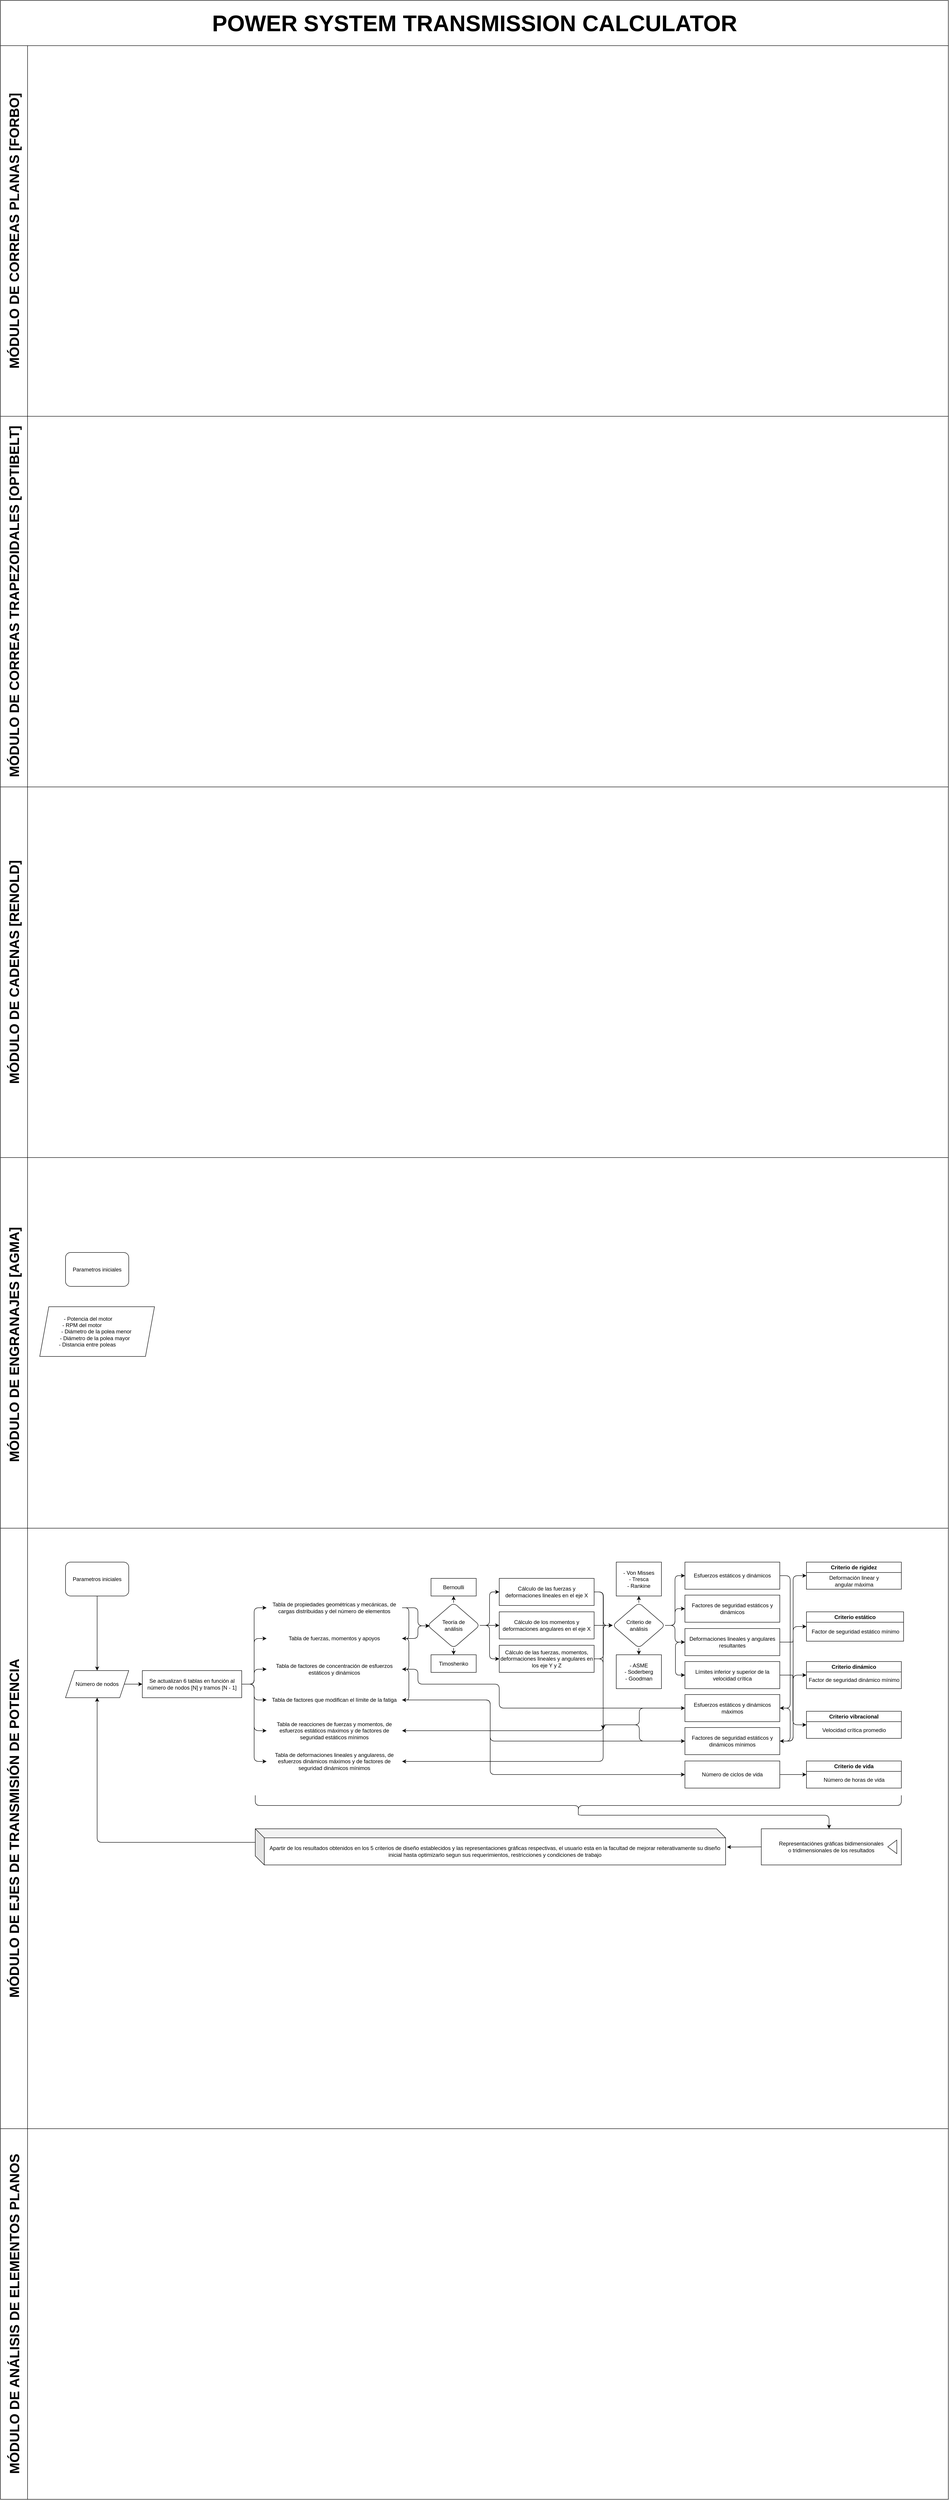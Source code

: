 <mxfile>
    <diagram id="_k8TURm8gIdta8wLQPci" name="Page-1">
        <mxGraphModel dx="481" dy="755" grid="1" gridSize="10" guides="1" tooltips="1" connect="1" arrows="1" fold="1" page="0" pageScale="1" pageWidth="583" pageHeight="413" math="0" shadow="0">
            <root>
                <mxCell id="0"/>
                <mxCell id="1" parent="0"/>
                <mxCell id="142" value="POWER SYSTEM TRANSMISSION CALCULATOR" style="swimlane;childLayout=stackLayout;resizeParent=1;resizeParentMax=0;horizontal=1;startSize=100;horizontalStack=0;html=1;fontSize=50;" parent="1" vertex="1">
                    <mxGeometry x="40" y="-280" width="2098" height="5528.5" as="geometry"/>
                </mxCell>
                <mxCell id="147" value="MÓDULO DE CORREAS PLANAS [FORBO]" style="swimlane;startSize=60;horizontal=0;html=1;fontSize=30;" vertex="1" parent="142">
                    <mxGeometry y="100" width="2098" height="820" as="geometry"/>
                </mxCell>
                <mxCell id="146" value="MÓDULO DE CORREAS TRAPEZOIDALES [OPTIBELT]" style="swimlane;startSize=60;horizontal=0;html=1;fontSize=30;" vertex="1" parent="142">
                    <mxGeometry y="920" width="2098" height="820" as="geometry"/>
                </mxCell>
                <mxCell id="145" value="MÓDULO DE CADENAS [RENOLD]" style="swimlane;startSize=60;horizontal=0;html=1;fontSize=30;" vertex="1" parent="142">
                    <mxGeometry y="1740" width="2098" height="820" as="geometry"/>
                </mxCell>
                <mxCell id="144" value="MÓDULO DE ENGRANAJES [AGMA]&amp;nbsp;" style="swimlane;startSize=60;horizontal=0;html=1;fontSize=30;" vertex="1" parent="142">
                    <mxGeometry y="2560" width="2098" height="820" as="geometry"/>
                </mxCell>
                <mxCell id="151" value="Parametros iniciales" style="rounded=1;whiteSpace=wrap;html=1;comic=0;" vertex="1" parent="144">
                    <mxGeometry x="144" y="210" width="140" height="75" as="geometry"/>
                </mxCell>
                <mxCell id="152" value="&lt;div style=&quot;&quot;&gt;&lt;span style=&quot;background-color: initial;&quot;&gt;- Potencia del motor&amp;nbsp; &amp;nbsp; &amp;nbsp; &amp;nbsp; &amp;nbsp; &amp;nbsp;&amp;nbsp;&lt;/span&gt;&lt;/div&gt;&lt;div style=&quot;&quot;&gt;&lt;span style=&quot;background-color: initial;&quot;&gt;- RPM del motor&amp;nbsp; &amp;nbsp; &amp;nbsp; &amp;nbsp; &amp;nbsp; &amp;nbsp; &amp;nbsp; &amp;nbsp; &amp;nbsp; &amp;nbsp;&amp;nbsp;&lt;/span&gt;&lt;/div&gt;&lt;div style=&quot;&quot;&gt;&lt;span style=&quot;background-color: initial;&quot;&gt;- Diámetro de la polea menor&amp;nbsp;&lt;/span&gt;&lt;/div&gt;&lt;div style=&quot;&quot;&gt;&lt;span style=&quot;background-color: initial;&quot;&gt;- Diámetro de la polea mayor&amp;nbsp; &amp;nbsp;&lt;/span&gt;&lt;/div&gt;&lt;div style=&quot;&quot;&gt;&lt;span style=&quot;background-color: initial;&quot;&gt;- Distancia entre poleas&amp;nbsp; &amp;nbsp; &amp;nbsp; &amp;nbsp; &amp;nbsp; &amp;nbsp; &amp;nbsp;&lt;/span&gt;&lt;/div&gt;" style="shape=parallelogram;perimeter=parallelogramPerimeter;whiteSpace=wrap;html=1;fixedSize=1;align=center;" vertex="1" parent="144">
                    <mxGeometry x="87" y="330" width="254" height="110" as="geometry"/>
                </mxCell>
                <mxCell id="143" value="MÓDULO DE EJES DE TRANSMISIÓN DE POTENCIA" style="swimlane;startSize=60;horizontal=0;html=1;fontSize=30;" parent="142" vertex="1">
                    <mxGeometry y="3380" width="2098" height="1328.5" as="geometry"/>
                </mxCell>
                <mxCell id="2" value="Parametros iniciales" style="rounded=1;whiteSpace=wrap;html=1;comic=0;" parent="143" vertex="1">
                    <mxGeometry x="144" y="75" width="140" height="75" as="geometry"/>
                </mxCell>
                <mxCell id="3" value="Número de nodos" style="shape=parallelogram;perimeter=parallelogramPerimeter;whiteSpace=wrap;html=1;fixedSize=1;" parent="143" vertex="1">
                    <mxGeometry x="144" y="315" width="140" height="60" as="geometry"/>
                </mxCell>
                <mxCell id="19" style="edgeStyle=orthogonalEdgeStyle;html=1;exitX=0.5;exitY=1;exitDx=0;exitDy=0;entryX=0.5;entryY=0;entryDx=0;entryDy=0;strokeColor=default;" parent="143" source="2" target="3" edge="1">
                    <mxGeometry relative="1" as="geometry"/>
                </mxCell>
                <mxCell id="4" value="Se actualizan 6 tablas en función al número de nodos [N] y tramos [N - 1]" style="rounded=0;whiteSpace=wrap;html=1;" parent="143" vertex="1">
                    <mxGeometry x="314" y="315" width="220" height="60" as="geometry"/>
                </mxCell>
                <mxCell id="20" style="edgeStyle=orthogonalEdgeStyle;html=1;exitX=1;exitY=0.5;exitDx=0;exitDy=0;entryX=0;entryY=0.5;entryDx=0;entryDy=0;strokeColor=default;" parent="143" source="3" target="4" edge="1">
                    <mxGeometry relative="1" as="geometry"/>
                </mxCell>
                <mxCell id="5" value="Tabla de propiedades geométricas y mecánicas, de cargas distribuidas y del número de elementos" style="text;html=1;strokeColor=none;fillColor=none;align=center;verticalAlign=middle;whiteSpace=wrap;rounded=0;comic=0;" parent="143" vertex="1">
                    <mxGeometry x="589" y="151" width="300" height="50" as="geometry"/>
                </mxCell>
                <mxCell id="14" style="edgeStyle=orthogonalEdgeStyle;html=1;exitX=1;exitY=0.5;exitDx=0;exitDy=0;entryX=0;entryY=0.5;entryDx=0;entryDy=0;strokeColor=default;" parent="143" source="4" target="5" edge="1">
                    <mxGeometry relative="1" as="geometry"/>
                </mxCell>
                <mxCell id="6" value="Tabla de fuerzas, momentos y apoyos&lt;br&gt;" style="text;html=1;strokeColor=none;fillColor=none;align=center;verticalAlign=middle;whiteSpace=wrap;rounded=0;comic=0;" parent="143" vertex="1">
                    <mxGeometry x="589" y="219" width="300" height="50" as="geometry"/>
                </mxCell>
                <mxCell id="15" style="edgeStyle=orthogonalEdgeStyle;html=1;exitX=1;exitY=0.5;exitDx=0;exitDy=0;entryX=0;entryY=0.5;entryDx=0;entryDy=0;strokeColor=default;" parent="143" source="4" target="6" edge="1">
                    <mxGeometry relative="1" as="geometry"/>
                </mxCell>
                <mxCell id="22" style="edgeStyle=orthogonalEdgeStyle;html=1;exitX=1;exitY=0.5;exitDx=0;exitDy=0;entryX=1;entryY=0.5;entryDx=0;entryDy=0;strokeColor=default;" parent="143" source="5" target="6" edge="1">
                    <mxGeometry relative="1" as="geometry">
                        <Array as="points">
                            <mxPoint x="904" y="176"/>
                            <mxPoint x="904" y="244"/>
                        </Array>
                    </mxGeometry>
                </mxCell>
                <mxCell id="7" value="Tabla de factores de concentración de esfuerzos estáticos y dinámicos" style="text;html=1;strokeColor=none;fillColor=none;align=center;verticalAlign=middle;whiteSpace=wrap;rounded=0;comic=0;" parent="143" vertex="1">
                    <mxGeometry x="589" y="287" width="300" height="50" as="geometry"/>
                </mxCell>
                <mxCell id="16" style="edgeStyle=orthogonalEdgeStyle;html=1;exitX=1;exitY=0.5;exitDx=0;exitDy=0;entryX=0;entryY=0.5;entryDx=0;entryDy=0;strokeColor=default;" parent="143" source="4" target="7" edge="1">
                    <mxGeometry relative="1" as="geometry"/>
                </mxCell>
                <mxCell id="23" style="edgeStyle=orthogonalEdgeStyle;html=1;exitX=1;exitY=0.5;exitDx=0;exitDy=0;entryX=1;entryY=0.5;entryDx=0;entryDy=0;strokeColor=default;" parent="143" source="6" target="7" edge="1">
                    <mxGeometry relative="1" as="geometry">
                        <Array as="points">
                            <mxPoint x="904" y="244"/>
                            <mxPoint x="904" y="312"/>
                        </Array>
                    </mxGeometry>
                </mxCell>
                <mxCell id="8" value="Tabla de factores que modifican el límite de la fatiga" style="text;html=1;strokeColor=none;fillColor=none;align=center;verticalAlign=middle;whiteSpace=wrap;rounded=0;comic=0;" parent="143" vertex="1">
                    <mxGeometry x="589" y="355" width="300" height="50" as="geometry"/>
                </mxCell>
                <mxCell id="13" style="edgeStyle=orthogonalEdgeStyle;html=1;exitX=1;exitY=0.5;exitDx=0;exitDy=0;entryX=0;entryY=0.5;entryDx=0;entryDy=0;strokeColor=default;" parent="143" source="4" target="8" edge="1">
                    <mxGeometry relative="1" as="geometry"/>
                </mxCell>
                <mxCell id="27" style="edgeStyle=orthogonalEdgeStyle;html=1;exitX=1;exitY=0.5;exitDx=0;exitDy=0;entryX=1;entryY=0.5;entryDx=0;entryDy=0;strokeColor=default;" parent="143" source="7" target="8" edge="1">
                    <mxGeometry relative="1" as="geometry">
                        <Array as="points">
                            <mxPoint x="904" y="312"/>
                            <mxPoint x="904" y="380"/>
                        </Array>
                    </mxGeometry>
                </mxCell>
                <mxCell id="9" value="Tabla de reacciones de fuerzas y momentos, de esfuerzos estáticos máximos y de factores de seguridad estáticos mínimos" style="text;html=1;strokeColor=none;fillColor=none;align=center;verticalAlign=middle;whiteSpace=wrap;rounded=0;comic=0;" parent="143" vertex="1">
                    <mxGeometry x="589" y="423" width="300" height="50" as="geometry"/>
                </mxCell>
                <mxCell id="17" style="edgeStyle=orthogonalEdgeStyle;html=1;exitX=1;exitY=0.5;exitDx=0;exitDy=0;entryX=0;entryY=0.5;entryDx=0;entryDy=0;strokeColor=default;" parent="143" source="4" target="9" edge="1">
                    <mxGeometry relative="1" as="geometry"/>
                </mxCell>
                <mxCell id="10" value="Tabla de deformaciones lineales y angularess, de esfuerzos dinámicos máximos y de factores de seguridad dinámicos mínimos" style="text;html=1;strokeColor=none;fillColor=none;align=center;verticalAlign=middle;whiteSpace=wrap;rounded=0;comic=0;" parent="143" vertex="1">
                    <mxGeometry x="589" y="491" width="300" height="50" as="geometry"/>
                </mxCell>
                <mxCell id="18" style="edgeStyle=orthogonalEdgeStyle;html=1;exitX=1;exitY=0.5;exitDx=0;exitDy=0;entryX=0;entryY=0.5;entryDx=0;entryDy=0;strokeColor=default;" parent="143" source="4" target="10" edge="1">
                    <mxGeometry relative="1" as="geometry"/>
                </mxCell>
                <mxCell id="28" value="Teoría de&lt;br&gt;análisis" style="rhombus;whiteSpace=wrap;html=1;rounded=1;comic=0;" parent="143" vertex="1">
                    <mxGeometry x="945" y="165" width="116" height="100" as="geometry"/>
                </mxCell>
                <mxCell id="57" style="edgeStyle=orthogonalEdgeStyle;html=1;exitX=1;exitY=0.5;exitDx=0;exitDy=0;entryX=0.043;entryY=0.51;entryDx=0;entryDy=0;entryPerimeter=0;" parent="143" source="5" target="28" edge="1">
                    <mxGeometry relative="1" as="geometry">
                        <Array as="points">
                            <mxPoint x="924" y="176"/>
                            <mxPoint x="924" y="216"/>
                        </Array>
                    </mxGeometry>
                </mxCell>
                <mxCell id="58" style="edgeStyle=orthogonalEdgeStyle;html=1;exitX=1;exitY=0.5;exitDx=0;exitDy=0;entryX=0.039;entryY=0.51;entryDx=0;entryDy=0;entryPerimeter=0;" parent="143" source="6" target="28" edge="1">
                    <mxGeometry relative="1" as="geometry">
                        <Array as="points">
                            <mxPoint x="924" y="244"/>
                            <mxPoint x="924" y="216"/>
                        </Array>
                    </mxGeometry>
                </mxCell>
                <mxCell id="34" value="Bernoulli" style="rounded=0;whiteSpace=wrap;html=1;comic=0;" parent="143" vertex="1">
                    <mxGeometry x="953" y="111" width="100" height="39" as="geometry"/>
                </mxCell>
                <mxCell id="52" style="edgeStyle=orthogonalEdgeStyle;html=1;exitX=0.5;exitY=0;exitDx=0;exitDy=0;entryX=0.5;entryY=1;entryDx=0;entryDy=0;" parent="143" source="28" target="34" edge="1">
                    <mxGeometry relative="1" as="geometry"/>
                </mxCell>
                <mxCell id="35" value="Timoshenko" style="rounded=0;whiteSpace=wrap;html=1;comic=0;" parent="143" vertex="1">
                    <mxGeometry x="953" y="280" width="100" height="39" as="geometry"/>
                </mxCell>
                <mxCell id="36" style="edgeStyle=orthogonalEdgeStyle;html=1;exitX=0.5;exitY=1;exitDx=0;exitDy=0;entryX=0.5;entryY=0;entryDx=0;entryDy=0;strokeColor=default;" parent="143" source="28" target="35" edge="1">
                    <mxGeometry relative="1" as="geometry"/>
                </mxCell>
                <mxCell id="82" style="edgeStyle=orthogonalEdgeStyle;html=1;exitX=1;exitY=0.5;exitDx=0;exitDy=0;entryX=1;entryY=0.5;entryDx=0;entryDy=0;jumpStyle=arc;jumpSize=20;" parent="143" source="54" target="9" edge="1">
                    <mxGeometry relative="1" as="geometry">
                        <Array as="points">
                            <mxPoint x="1334" y="141"/>
                            <mxPoint x="1334" y="448"/>
                        </Array>
                    </mxGeometry>
                </mxCell>
                <mxCell id="54" value="Cálculo de las fuerzas y deformaciones lineales en el eje X" style="rounded=0;whiteSpace=wrap;html=1;" parent="143" vertex="1">
                    <mxGeometry x="1104" y="111" width="210" height="60" as="geometry"/>
                </mxCell>
                <mxCell id="60" style="edgeStyle=orthogonalEdgeStyle;html=1;exitX=1;exitY=0.5;exitDx=0;exitDy=0;entryX=0;entryY=0.5;entryDx=0;entryDy=0;" parent="143" source="28" target="54" edge="1">
                    <mxGeometry relative="1" as="geometry"/>
                </mxCell>
                <mxCell id="55" value="Cálculo de los momentos y deformaciones angulares en el eje X" style="rounded=0;whiteSpace=wrap;html=1;" parent="143" vertex="1">
                    <mxGeometry x="1104" y="185" width="210" height="60" as="geometry"/>
                </mxCell>
                <mxCell id="59" style="edgeStyle=orthogonalEdgeStyle;html=1;exitX=1;exitY=0.5;exitDx=0;exitDy=0;entryX=0;entryY=0.5;entryDx=0;entryDy=0;" parent="143" source="28" target="55" edge="1">
                    <mxGeometry relative="1" as="geometry"/>
                </mxCell>
                <mxCell id="83" style="edgeStyle=orthogonalEdgeStyle;html=1;exitX=1;exitY=0.5;exitDx=0;exitDy=0;entryX=1;entryY=0.5;entryDx=0;entryDy=0;jumpStyle=arc;jumpSize=20;" parent="143" source="56" target="10" edge="1">
                    <mxGeometry relative="1" as="geometry">
                        <Array as="points">
                            <mxPoint x="1334" y="289"/>
                            <mxPoint x="1334" y="516"/>
                        </Array>
                    </mxGeometry>
                </mxCell>
                <mxCell id="56" value="Cálculo de las fuerzas, momentos, deformaciones lineales y angulares en los eje Y y Z" style="rounded=0;whiteSpace=wrap;html=1;" parent="143" vertex="1">
                    <mxGeometry x="1104" y="259" width="210" height="60" as="geometry"/>
                </mxCell>
                <mxCell id="61" style="edgeStyle=orthogonalEdgeStyle;html=1;exitX=1;exitY=0.5;exitDx=0;exitDy=0;entryX=0;entryY=0.5;entryDx=0;entryDy=0;" parent="143" source="28" target="56" edge="1">
                    <mxGeometry relative="1" as="geometry"/>
                </mxCell>
                <mxCell id="68" value="Criterio de&lt;br&gt;análisis" style="rhombus;whiteSpace=wrap;html=1;rounded=1;comic=0;" parent="143" vertex="1">
                    <mxGeometry x="1355" y="165" width="116" height="100" as="geometry"/>
                </mxCell>
                <mxCell id="71" style="edgeStyle=orthogonalEdgeStyle;html=1;exitX=1;exitY=0.5;exitDx=0;exitDy=0;entryX=0;entryY=0.5;entryDx=0;entryDy=0;" parent="143" source="54" target="68" edge="1">
                    <mxGeometry relative="1" as="geometry"/>
                </mxCell>
                <mxCell id="73" style="edgeStyle=orthogonalEdgeStyle;html=1;exitX=1;exitY=0.5;exitDx=0;exitDy=0;entryX=0;entryY=0.5;entryDx=0;entryDy=0;" parent="143" source="55" target="68" edge="1">
                    <mxGeometry relative="1" as="geometry"/>
                </mxCell>
                <mxCell id="72" style="edgeStyle=orthogonalEdgeStyle;html=1;exitX=1;exitY=0.5;exitDx=0;exitDy=0;entryX=0;entryY=0.5;entryDx=0;entryDy=0;" parent="143" source="56" target="68" edge="1">
                    <mxGeometry relative="1" as="geometry"/>
                </mxCell>
                <mxCell id="69" value="- Von Misses&lt;br&gt;- Tresca&lt;br&gt;- Rankine" style="rounded=0;whiteSpace=wrap;html=1;comic=0;" parent="143" vertex="1">
                    <mxGeometry x="1363" y="75" width="100" height="75" as="geometry"/>
                </mxCell>
                <mxCell id="67" style="edgeStyle=orthogonalEdgeStyle;html=1;exitX=0.5;exitY=0;exitDx=0;exitDy=0;entryX=0.5;entryY=1;entryDx=0;entryDy=0;" parent="143" source="68" target="69" edge="1">
                    <mxGeometry relative="1" as="geometry"/>
                </mxCell>
                <mxCell id="70" value="- ASME&lt;br&gt;- Soderberg&lt;br&gt;- Goodman" style="rounded=0;whiteSpace=wrap;html=1;comic=0;" parent="143" vertex="1">
                    <mxGeometry x="1363" y="280" width="100" height="75" as="geometry"/>
                </mxCell>
                <mxCell id="66" style="edgeStyle=orthogonalEdgeStyle;html=1;exitX=0.5;exitY=1;exitDx=0;exitDy=0;entryX=0.5;entryY=0;entryDx=0;entryDy=0;strokeColor=default;" parent="143" source="68" target="70" edge="1">
                    <mxGeometry relative="1" as="geometry"/>
                </mxCell>
                <mxCell id="74" value="Esfuerzos estáticos y dinámicos" style="rounded=0;whiteSpace=wrap;html=1;" parent="143" vertex="1">
                    <mxGeometry x="1515" y="75" width="210" height="60" as="geometry"/>
                </mxCell>
                <mxCell id="78" style="edgeStyle=orthogonalEdgeStyle;html=1;exitX=1;exitY=0.5;exitDx=0;exitDy=0;entryX=0;entryY=0.5;entryDx=0;entryDy=0;" parent="143" source="68" target="74" edge="1">
                    <mxGeometry relative="1" as="geometry"/>
                </mxCell>
                <mxCell id="75" value="Límites inferior y superior de la velocidad crítica" style="rounded=0;whiteSpace=wrap;html=1;" parent="143" vertex="1">
                    <mxGeometry x="1515" y="295" width="210" height="60" as="geometry"/>
                </mxCell>
                <mxCell id="76" value="Factores de seguridad estáticos y dinámicos" style="rounded=0;whiteSpace=wrap;html=1;" parent="143" vertex="1">
                    <mxGeometry x="1515" y="148" width="210" height="60" as="geometry"/>
                </mxCell>
                <mxCell id="79" style="edgeStyle=orthogonalEdgeStyle;html=1;exitX=1;exitY=0.5;exitDx=0;exitDy=0;entryX=0;entryY=0.5;entryDx=0;entryDy=0;" parent="143" source="68" target="76" edge="1">
                    <mxGeometry relative="1" as="geometry"/>
                </mxCell>
                <mxCell id="98" style="edgeStyle=orthogonalEdgeStyle;html=1;exitX=0;exitY=0.5;exitDx=0;exitDy=0;entryX=0;entryY=0.5;entryDx=0;entryDy=0;" parent="143" source="77" target="75" edge="1">
                    <mxGeometry relative="1" as="geometry">
                        <Array as="points">
                            <mxPoint x="1494" y="252"/>
                            <mxPoint x="1494" y="325"/>
                        </Array>
                    </mxGeometry>
                </mxCell>
                <mxCell id="77" value="Deformaciones lineales y angulares resultantes" style="rounded=0;whiteSpace=wrap;html=1;" parent="143" vertex="1">
                    <mxGeometry x="1515" y="222" width="210" height="60" as="geometry"/>
                </mxCell>
                <mxCell id="80" style="edgeStyle=orthogonalEdgeStyle;html=1;exitX=1;exitY=0.5;exitDx=0;exitDy=0;entryX=0;entryY=0.5;entryDx=0;entryDy=0;" parent="143" source="68" target="77" edge="1">
                    <mxGeometry relative="1" as="geometry"/>
                </mxCell>
                <mxCell id="102" style="edgeStyle=orthogonalEdgeStyle;jumpStyle=arc;jumpSize=20;html=1;exitX=0;exitY=0.5;exitDx=0;exitDy=0;" parent="143" source="84" edge="1">
                    <mxGeometry relative="1" as="geometry">
                        <mxPoint x="1334" y="445" as="targetPoint"/>
                        <Array as="points">
                            <mxPoint x="1414" y="471"/>
                            <mxPoint x="1414" y="435"/>
                        </Array>
                    </mxGeometry>
                </mxCell>
                <mxCell id="84" value="Factores de seguridad estáticos y dinámicos mínimos" style="rounded=0;whiteSpace=wrap;html=1;" parent="143" vertex="1">
                    <mxGeometry x="1515" y="441" width="210" height="60" as="geometry"/>
                </mxCell>
                <mxCell id="89" style="edgeStyle=orthogonalEdgeStyle;html=1;exitX=1;exitY=0.5;exitDx=0;exitDy=0;entryX=0;entryY=0.5;entryDx=0;entryDy=0;" parent="143" source="8" target="84" edge="1">
                    <mxGeometry relative="1" as="geometry">
                        <Array as="points">
                            <mxPoint x="1084" y="380"/>
                            <mxPoint x="1084" y="471"/>
                        </Array>
                    </mxGeometry>
                </mxCell>
                <mxCell id="85" value="Número de ciclos de vida" style="rounded=0;whiteSpace=wrap;html=1;" parent="143" vertex="1">
                    <mxGeometry x="1515" y="515" width="210" height="60" as="geometry"/>
                </mxCell>
                <mxCell id="90" style="edgeStyle=orthogonalEdgeStyle;html=1;exitX=1;exitY=0.5;exitDx=0;exitDy=0;entryX=0;entryY=0.5;entryDx=0;entryDy=0;" parent="143" source="8" target="85" edge="1">
                    <mxGeometry relative="1" as="geometry">
                        <Array as="points">
                            <mxPoint x="1084" y="380"/>
                            <mxPoint x="1084" y="545"/>
                        </Array>
                    </mxGeometry>
                </mxCell>
                <mxCell id="99" style="edgeStyle=orthogonalEdgeStyle;html=1;exitX=1;exitY=0.5;exitDx=0;exitDy=0;entryX=1;entryY=0.5;entryDx=0;entryDy=0;" parent="143" source="86" target="84" edge="1">
                    <mxGeometry relative="1" as="geometry">
                        <Array as="points">
                            <mxPoint x="1748" y="398"/>
                            <mxPoint x="1748" y="471"/>
                        </Array>
                    </mxGeometry>
                </mxCell>
                <mxCell id="101" style="edgeStyle=orthogonalEdgeStyle;jumpStyle=arc;jumpSize=20;html=1;exitX=0;exitY=0.5;exitDx=0;exitDy=0;" parent="143" source="86" edge="1">
                    <mxGeometry relative="1" as="geometry">
                        <mxPoint x="1334" y="445" as="targetPoint"/>
                        <Array as="points">
                            <mxPoint x="1414" y="398"/>
                            <mxPoint x="1414" y="435"/>
                            <mxPoint x="1334" y="435"/>
                        </Array>
                    </mxGeometry>
                </mxCell>
                <mxCell id="86" value="Esfuerzos estáticos y dinámicos máximos" style="rounded=0;whiteSpace=wrap;html=1;" parent="143" vertex="1">
                    <mxGeometry x="1515" y="368" width="210" height="60" as="geometry"/>
                </mxCell>
                <mxCell id="91" style="edgeStyle=orthogonalEdgeStyle;html=1;exitX=1;exitY=0.5;exitDx=0;exitDy=0;entryX=0;entryY=0.5;entryDx=0;entryDy=0;" parent="143" source="7" target="86" edge="1">
                    <mxGeometry relative="1" as="geometry">
                        <Array as="points">
                            <mxPoint x="924" y="312"/>
                            <mxPoint x="924" y="345"/>
                            <mxPoint x="1104" y="345"/>
                            <mxPoint x="1104" y="398"/>
                        </Array>
                    </mxGeometry>
                </mxCell>
                <mxCell id="93" style="edgeStyle=orthogonalEdgeStyle;html=1;exitX=1;exitY=0.5;exitDx=0;exitDy=0;entryX=1;entryY=0.5;entryDx=0;entryDy=0;" parent="143" source="74" target="86" edge="1">
                    <mxGeometry relative="1" as="geometry">
                        <Array as="points">
                            <mxPoint x="1748" y="105"/>
                            <mxPoint x="1748" y="398"/>
                        </Array>
                    </mxGeometry>
                </mxCell>
                <mxCell id="103" value="Criterio de rigidez" style="swimlane;whiteSpace=wrap;html=1;container=0;" parent="143" vertex="1">
                    <mxGeometry x="1784" y="75" width="210" height="60" as="geometry"/>
                </mxCell>
                <mxCell id="106" value="Deformación linear y &lt;br&gt;angular máxima" style="text;html=1;align=center;verticalAlign=middle;resizable=0;points=[];autosize=1;strokeColor=none;fillColor=none;" parent="103" vertex="1">
                    <mxGeometry x="40" y="22" width="130" height="40" as="geometry"/>
                </mxCell>
                <mxCell id="129" style="edgeStyle=orthogonalEdgeStyle;jumpStyle=arc;jumpSize=20;html=1;exitX=1;exitY=0.5;exitDx=0;exitDy=0;entryX=0;entryY=0.5;entryDx=0;entryDy=0;" parent="143" source="77" target="103" edge="1">
                    <mxGeometry relative="1" as="geometry"/>
                </mxCell>
                <mxCell id="118" value="Criterio estático" style="swimlane;whiteSpace=wrap;html=1;container=0;" parent="143" vertex="1">
                    <mxGeometry x="1784" y="185" width="215" height="65" as="geometry"/>
                </mxCell>
                <mxCell id="130" style="edgeStyle=orthogonalEdgeStyle;jumpStyle=arc;jumpSize=20;html=1;exitX=1;exitY=0.5;exitDx=0;exitDy=0;entryX=0;entryY=0.5;entryDx=0;entryDy=0;" parent="143" source="84" target="118" edge="1">
                    <mxGeometry relative="1" as="geometry"/>
                </mxCell>
                <mxCell id="122" value="Criterio dinámico" style="swimlane;whiteSpace=wrap;html=1;container=0;" parent="143" vertex="1">
                    <mxGeometry x="1784" y="295" width="210" height="60" as="geometry"/>
                </mxCell>
                <mxCell id="131" style="edgeStyle=orthogonalEdgeStyle;jumpStyle=arc;jumpSize=20;html=1;exitX=1;exitY=0.5;exitDx=0;exitDy=0;entryX=0;entryY=0.5;entryDx=0;entryDy=0;" parent="143" source="84" target="122" edge="1">
                    <mxGeometry relative="1" as="geometry"/>
                </mxCell>
                <mxCell id="124" value="Criterio vibracional" style="swimlane;whiteSpace=wrap;html=1;container=0;" parent="143" vertex="1">
                    <mxGeometry x="1784" y="405" width="210" height="60" as="geometry"/>
                </mxCell>
                <mxCell id="132" style="edgeStyle=orthogonalEdgeStyle;jumpStyle=arc;jumpSize=20;html=1;exitX=1;exitY=0.5;exitDx=0;exitDy=0;entryX=0;entryY=0.5;entryDx=0;entryDy=0;" parent="143" source="75" target="124" edge="1">
                    <mxGeometry relative="1" as="geometry">
                        <Array as="points">
                            <mxPoint x="1754" y="325"/>
                            <mxPoint x="1754" y="435"/>
                        </Array>
                    </mxGeometry>
                </mxCell>
                <mxCell id="126" value="Criterio de vida" style="swimlane;whiteSpace=wrap;html=1;container=0;" parent="143" vertex="1">
                    <mxGeometry x="1784" y="515" width="210" height="60" as="geometry"/>
                </mxCell>
                <mxCell id="133" style="edgeStyle=orthogonalEdgeStyle;jumpStyle=arc;jumpSize=20;html=1;exitX=1;exitY=0.5;exitDx=0;exitDy=0;entryX=0;entryY=0.5;entryDx=0;entryDy=0;" parent="143" source="85" target="126" edge="1">
                    <mxGeometry relative="1" as="geometry"/>
                </mxCell>
                <mxCell id="119" value="Factor de seguridad estático mínimo" style="text;html=1;align=center;verticalAlign=middle;resizable=0;points=[];autosize=1;strokeColor=none;fillColor=none;" parent="143" vertex="1">
                    <mxGeometry x="1782" y="214" width="220" height="30" as="geometry"/>
                </mxCell>
                <mxCell id="123" value="Factor de seguridad dinámico mínimo" style="text;html=1;align=center;verticalAlign=middle;resizable=0;points=[];autosize=1;strokeColor=none;fillColor=none;" parent="143" vertex="1">
                    <mxGeometry x="1779" y="321" width="220" height="30" as="geometry"/>
                </mxCell>
                <mxCell id="125" value="Velocidad crítica promedio" style="text;html=1;align=center;verticalAlign=middle;resizable=0;points=[];autosize=1;strokeColor=none;fillColor=none;" parent="143" vertex="1">
                    <mxGeometry x="1809" y="432" width="160" height="30" as="geometry"/>
                </mxCell>
                <mxCell id="127" value="Número de horas de vida" style="text;html=1;align=center;verticalAlign=middle;resizable=0;points=[];autosize=1;strokeColor=none;fillColor=none;" parent="143" vertex="1">
                    <mxGeometry x="1809" y="542" width="160" height="30" as="geometry"/>
                </mxCell>
                <mxCell id="141" style="edgeStyle=orthogonalEdgeStyle;jumpStyle=arc;jumpSize=20;html=1;exitX=0;exitY=0;exitDx=0;exitDy=30;exitPerimeter=0;entryX=0.5;entryY=1;entryDx=0;entryDy=0;" parent="143" source="134" target="3" edge="1">
                    <mxGeometry relative="1" as="geometry"/>
                </mxCell>
                <mxCell id="134" value="Apartir de los resultados obtenidos en los 5 criterios de diseño establecidos y las representaciones gráficas respectivas, el usuario esta en la facultad de mejorar reiterativamente su diseño inicial hasta optimizarlo segun sus requerimientos, restricciones y condiciones de trabajo" style="shape=cube;whiteSpace=wrap;html=1;boundedLbl=1;backgroundOutline=1;darkOpacity=0.05;darkOpacity2=0.1;" parent="143" vertex="1">
                    <mxGeometry x="564" y="665" width="1041" height="80" as="geometry"/>
                </mxCell>
                <mxCell id="140" style="edgeStyle=orthogonalEdgeStyle;jumpStyle=arc;jumpSize=20;html=1;exitX=0;exitY=0.5;exitDx=0;exitDy=0;entryX=1.003;entryY=0.506;entryDx=0;entryDy=0;entryPerimeter=0;" parent="143" source="135" target="134" edge="1">
                    <mxGeometry relative="1" as="geometry"/>
                </mxCell>
                <mxCell id="135" value="Representaciónes gráficas bidimensionales&lt;br&gt;o tridimensionales de los resultados" style="html=1;whiteSpace=wrap;container=1;recursiveResize=0;collapsible=0;" parent="143" vertex="1">
                    <mxGeometry x="1684" y="665" width="310" height="80" as="geometry"/>
                </mxCell>
                <mxCell id="136" value="" style="triangle;html=1;whiteSpace=wrap;rotation=-180;" parent="135" vertex="1">
                    <mxGeometry x="280" y="25" width="20" height="30" as="geometry"/>
                </mxCell>
                <mxCell id="139" style="edgeStyle=orthogonalEdgeStyle;jumpStyle=arc;jumpSize=20;html=1;exitX=0.1;exitY=0.5;exitDx=0;exitDy=0;exitPerimeter=0;" parent="143" source="138" edge="1">
                    <mxGeometry relative="1" as="geometry">
                        <mxPoint x="1834" y="665" as="targetPoint"/>
                        <Array as="points">
                            <mxPoint x="1279" y="635"/>
                            <mxPoint x="1834" y="635"/>
                            <mxPoint x="1834" y="665"/>
                        </Array>
                    </mxGeometry>
                </mxCell>
                <mxCell id="138" value="" style="shape=curlyBracket;whiteSpace=wrap;html=1;rounded=1;flipH=1;labelPosition=right;verticalLabelPosition=middle;align=left;verticalAlign=middle;rotation=90;size=0.5;" parent="143" vertex="1">
                    <mxGeometry x="1256.5" y="-101.5" width="45" height="1430" as="geometry"/>
                </mxCell>
                <mxCell id="149" value="MÓDULO DE ANÁLISIS DE ELEMENTOS PLANOS" style="swimlane;startSize=60;horizontal=0;html=1;fontSize=30;" vertex="1" parent="142">
                    <mxGeometry y="4708.5" width="2098" height="820" as="geometry"/>
                </mxCell>
            </root>
        </mxGraphModel>
    </diagram>
</mxfile>
